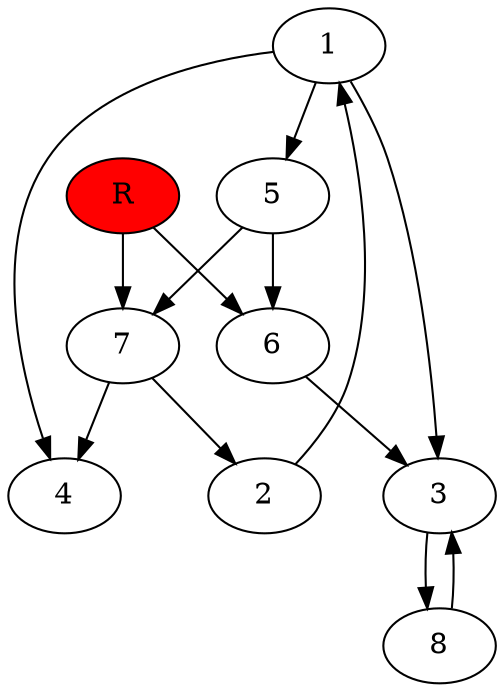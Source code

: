 digraph prb10546 {
	1
	2
	3
	4
	5
	6
	7
	8
	R [fillcolor="#ff0000" style=filled]
	1 -> 3
	1 -> 4
	1 -> 5
	2 -> 1
	3 -> 8
	5 -> 6
	5 -> 7
	6 -> 3
	7 -> 2
	7 -> 4
	8 -> 3
	R -> 6
	R -> 7
}
